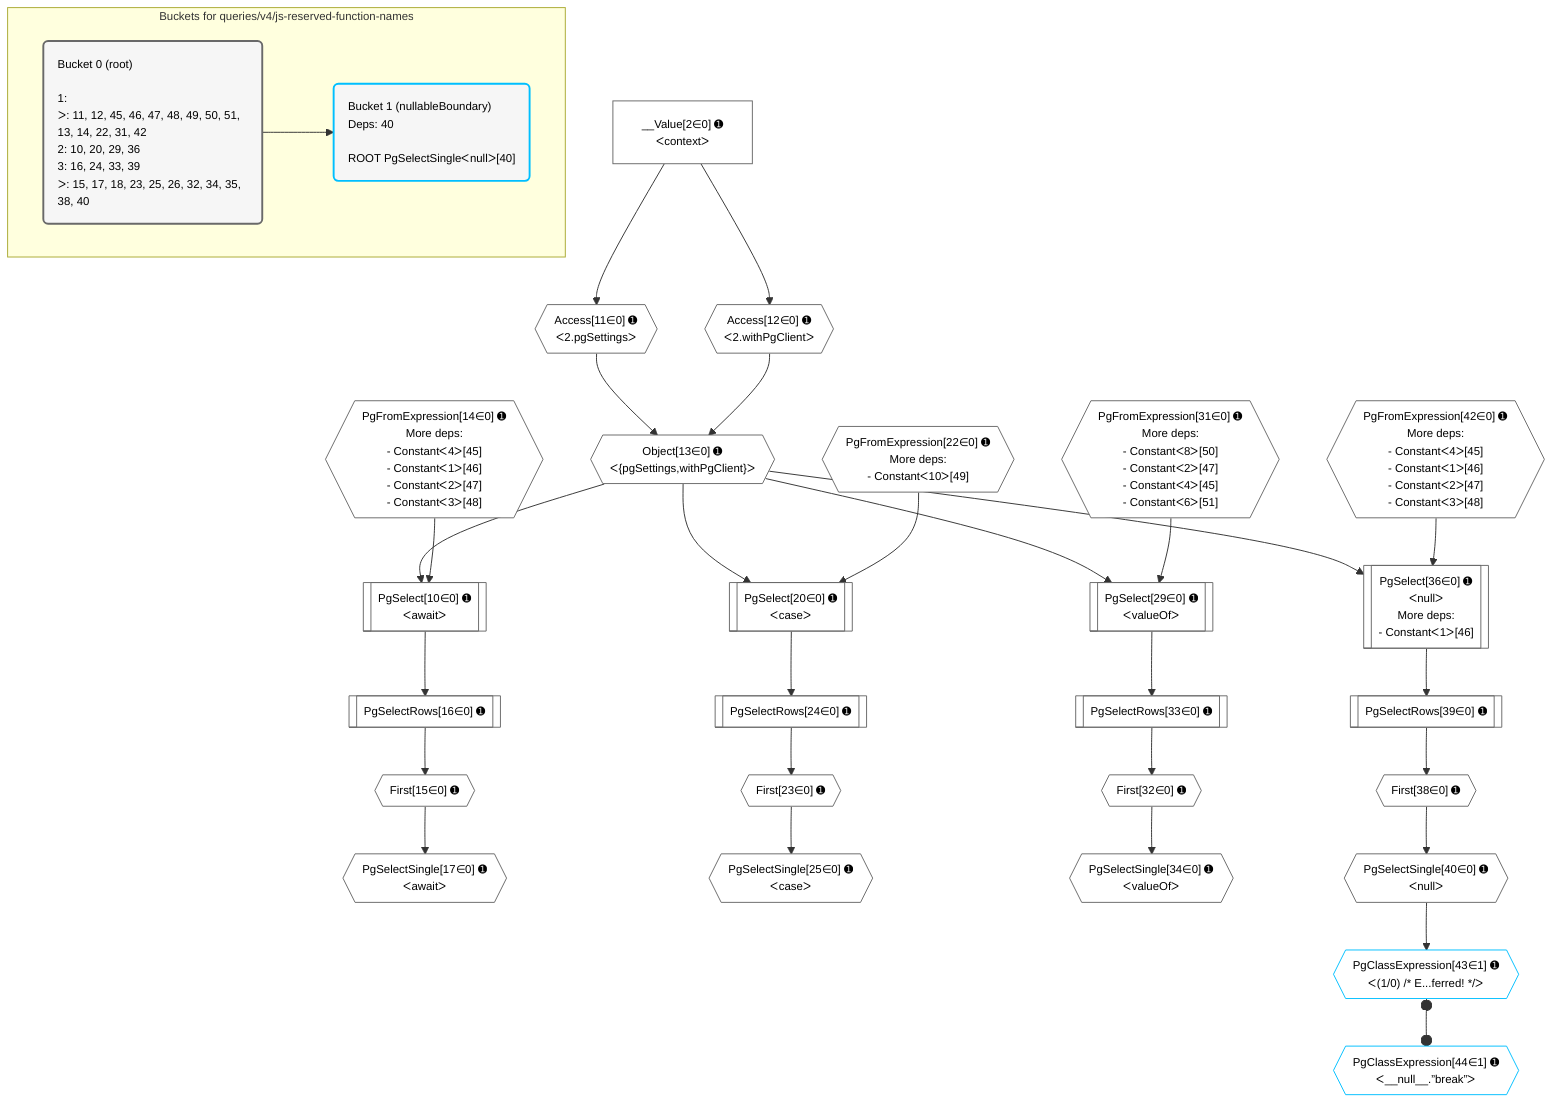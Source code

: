 %%{init: {'themeVariables': { 'fontSize': '12px'}}}%%
graph TD
    classDef path fill:#eee,stroke:#000,color:#000
    classDef plan fill:#fff,stroke-width:1px,color:#000
    classDef itemplan fill:#fff,stroke-width:2px,color:#000
    classDef unbatchedplan fill:#dff,stroke-width:1px,color:#000
    classDef sideeffectplan fill:#fcc,stroke-width:2px,color:#000
    classDef bucket fill:#f6f6f6,color:#000,stroke-width:2px,text-align:left

    subgraph "Buckets for queries/v4/js-reserved-function-names"
    Bucket0("Bucket 0 (root)<br /><br />1: <br />ᐳ: 11, 12, 45, 46, 47, 48, 49, 50, 51, 13, 14, 22, 31, 42<br />2: 10, 20, 29, 36<br />3: 16, 24, 33, 39<br />ᐳ: 15, 17, 18, 23, 25, 26, 32, 34, 35, 38, 40"):::bucket
    Bucket1("Bucket 1 (nullableBoundary)<br />Deps: 40<br /><br />ROOT PgSelectSingleᐸnullᐳ[40]"):::bucket
    end
    Bucket0 --> Bucket1

    %% plan dependencies
    PgFromExpression14{{"PgFromExpression[14∈0] ➊<br />More deps:<br />- Constantᐸ4ᐳ[45]<br />- Constantᐸ1ᐳ[46]<br />- Constantᐸ2ᐳ[47]<br />- Constantᐸ3ᐳ[48]"}}:::plan
    PgFromExpression31{{"PgFromExpression[31∈0] ➊<br />More deps:<br />- Constantᐸ8ᐳ[50]<br />- Constantᐸ2ᐳ[47]<br />- Constantᐸ4ᐳ[45]<br />- Constantᐸ6ᐳ[51]"}}:::plan
    PgFromExpression42{{"PgFromExpression[42∈0] ➊<br />More deps:<br />- Constantᐸ4ᐳ[45]<br />- Constantᐸ1ᐳ[46]<br />- Constantᐸ2ᐳ[47]<br />- Constantᐸ3ᐳ[48]"}}:::plan
    PgSelect36[["PgSelect[36∈0] ➊<br />ᐸnullᐳ<br />More deps:<br />- Constantᐸ1ᐳ[46]"]]:::plan
    Object13{{"Object[13∈0] ➊<br />ᐸ{pgSettings,withPgClient}ᐳ"}}:::plan
    Object13 & PgFromExpression42 --> PgSelect36
    PgSelect10[["PgSelect[10∈0] ➊<br />ᐸawaitᐳ"]]:::plan
    Object13 & PgFromExpression14 --> PgSelect10
    Access11{{"Access[11∈0] ➊<br />ᐸ2.pgSettingsᐳ"}}:::plan
    Access12{{"Access[12∈0] ➊<br />ᐸ2.withPgClientᐳ"}}:::plan
    Access11 & Access12 --> Object13
    PgSelect20[["PgSelect[20∈0] ➊<br />ᐸcaseᐳ"]]:::plan
    PgFromExpression22{{"PgFromExpression[22∈0] ➊<br />More deps:<br />- Constantᐸ10ᐳ[49]"}}:::plan
    Object13 & PgFromExpression22 --> PgSelect20
    PgSelect29[["PgSelect[29∈0] ➊<br />ᐸvalueOfᐳ"]]:::plan
    Object13 & PgFromExpression31 --> PgSelect29
    __Value2["__Value[2∈0] ➊<br />ᐸcontextᐳ"]:::plan
    __Value2 --> Access11
    __Value2 --> Access12
    First15{{"First[15∈0] ➊"}}:::plan
    PgSelectRows16[["PgSelectRows[16∈0] ➊"]]:::plan
    PgSelectRows16 --> First15
    PgSelect10 --> PgSelectRows16
    PgSelectSingle17{{"PgSelectSingle[17∈0] ➊<br />ᐸawaitᐳ"}}:::plan
    First15 --> PgSelectSingle17
    First23{{"First[23∈0] ➊"}}:::plan
    PgSelectRows24[["PgSelectRows[24∈0] ➊"]]:::plan
    PgSelectRows24 --> First23
    PgSelect20 --> PgSelectRows24
    PgSelectSingle25{{"PgSelectSingle[25∈0] ➊<br />ᐸcaseᐳ"}}:::plan
    First23 --> PgSelectSingle25
    First32{{"First[32∈0] ➊"}}:::plan
    PgSelectRows33[["PgSelectRows[33∈0] ➊"]]:::plan
    PgSelectRows33 --> First32
    PgSelect29 --> PgSelectRows33
    PgSelectSingle34{{"PgSelectSingle[34∈0] ➊<br />ᐸvalueOfᐳ"}}:::plan
    First32 --> PgSelectSingle34
    First38{{"First[38∈0] ➊"}}:::plan
    PgSelectRows39[["PgSelectRows[39∈0] ➊"]]:::plan
    PgSelectRows39 --> First38
    PgSelect36 --> PgSelectRows39
    PgSelectSingle40{{"PgSelectSingle[40∈0] ➊<br />ᐸnullᐳ"}}:::plan
    First38 --> PgSelectSingle40
    PgClassExpression43{{"PgClassExpression[43∈1] ➊<br />ᐸ(1/0) /* E...ferred! */ᐳ"}}:::plan
    PgSelectSingle40 --> PgClassExpression43
    PgClassExpression44{{"PgClassExpression[44∈1] ➊<br />ᐸ__null__.”break”ᐳ"}}:::plan
    PgClassExpression43 o--o PgClassExpression44

    %% define steps
    classDef bucket0 stroke:#696969
    class Bucket0,__Value2,PgSelect10,Access11,Access12,Object13,PgFromExpression14,First15,PgSelectRows16,PgSelectSingle17,PgSelect20,PgFromExpression22,First23,PgSelectRows24,PgSelectSingle25,PgSelect29,PgFromExpression31,First32,PgSelectRows33,PgSelectSingle34,PgSelect36,First38,PgSelectRows39,PgSelectSingle40,PgFromExpression42 bucket0
    classDef bucket1 stroke:#00bfff
    class Bucket1,PgClassExpression43,PgClassExpression44 bucket1
